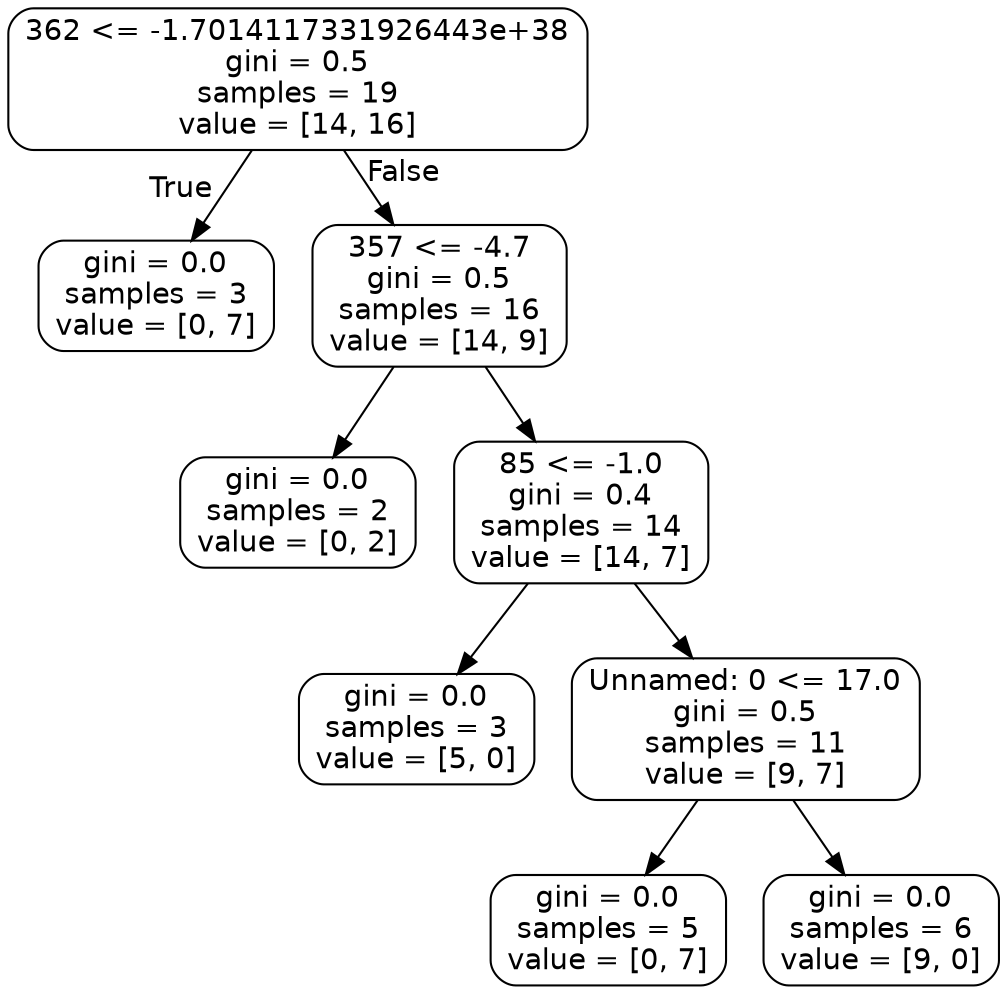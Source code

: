 digraph Tree {
node [shape=box, style="rounded", color="black", fontname=helvetica] ;
edge [fontname=helvetica] ;
0 [label="362 <= -1.7014117331926443e+38\ngini = 0.5\nsamples = 19\nvalue = [14, 16]"] ;
1 [label="gini = 0.0\nsamples = 3\nvalue = [0, 7]"] ;
0 -> 1 [labeldistance=2.5, labelangle=45, headlabel="True"] ;
2 [label="357 <= -4.7\ngini = 0.5\nsamples = 16\nvalue = [14, 9]"] ;
0 -> 2 [labeldistance=2.5, labelangle=-45, headlabel="False"] ;
3 [label="gini = 0.0\nsamples = 2\nvalue = [0, 2]"] ;
2 -> 3 ;
4 [label="85 <= -1.0\ngini = 0.4\nsamples = 14\nvalue = [14, 7]"] ;
2 -> 4 ;
5 [label="gini = 0.0\nsamples = 3\nvalue = [5, 0]"] ;
4 -> 5 ;
6 [label="Unnamed: 0 <= 17.0\ngini = 0.5\nsamples = 11\nvalue = [9, 7]"] ;
4 -> 6 ;
7 [label="gini = 0.0\nsamples = 5\nvalue = [0, 7]"] ;
6 -> 7 ;
8 [label="gini = 0.0\nsamples = 6\nvalue = [9, 0]"] ;
6 -> 8 ;
}